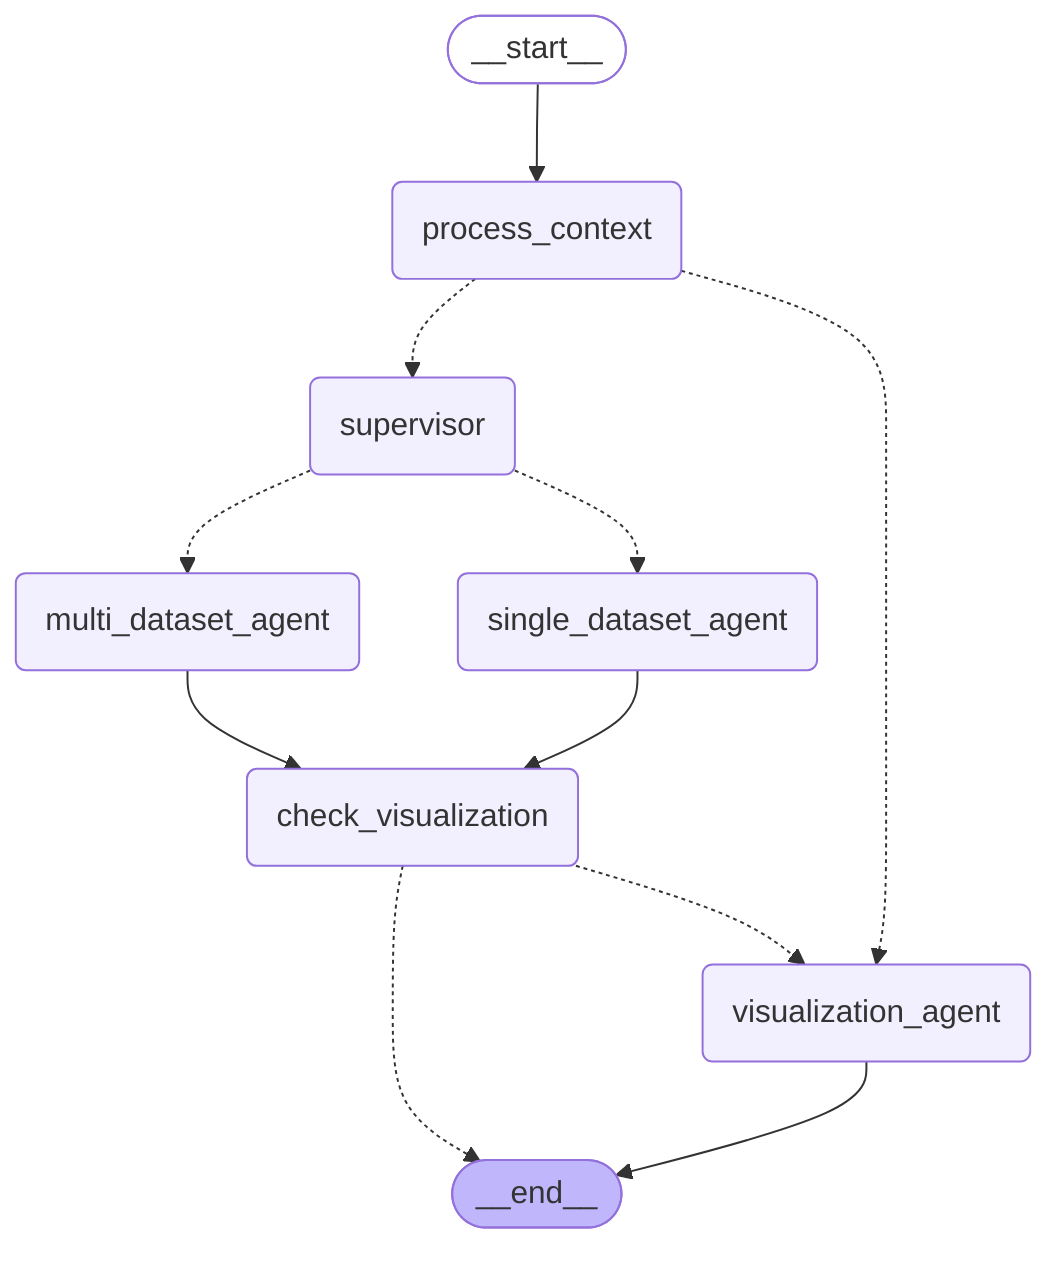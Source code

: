 ---
config:
  flowchart:
    curve: basis
---
graph TD;
	__start__([<p>__start__</p>]):::first
	process_context(process_context)
	supervisor(supervisor)
	multi_dataset_agent(multi_dataset_agent)
	single_dataset_agent(single_dataset_agent)
	visualization_agent(visualization_agent)
	check_visualization(check_visualization)
	__end__([<p>__end__</p>]):::last
	__start__ --> process_context;
	check_visualization -.-> __end__;
	check_visualization -.-> visualization_agent;
	multi_dataset_agent --> check_visualization;
	process_context -.-> supervisor;
	process_context -.-> visualization_agent;
	single_dataset_agent --> check_visualization;
	supervisor -.-> multi_dataset_agent;
	supervisor -.-> single_dataset_agent;
	visualization_agent --> __end__;
	classDef default fill:#f2f0ff,line-height:1.2
	classDef first fill-opacity:0
	classDef last fill:#bfb6fc
